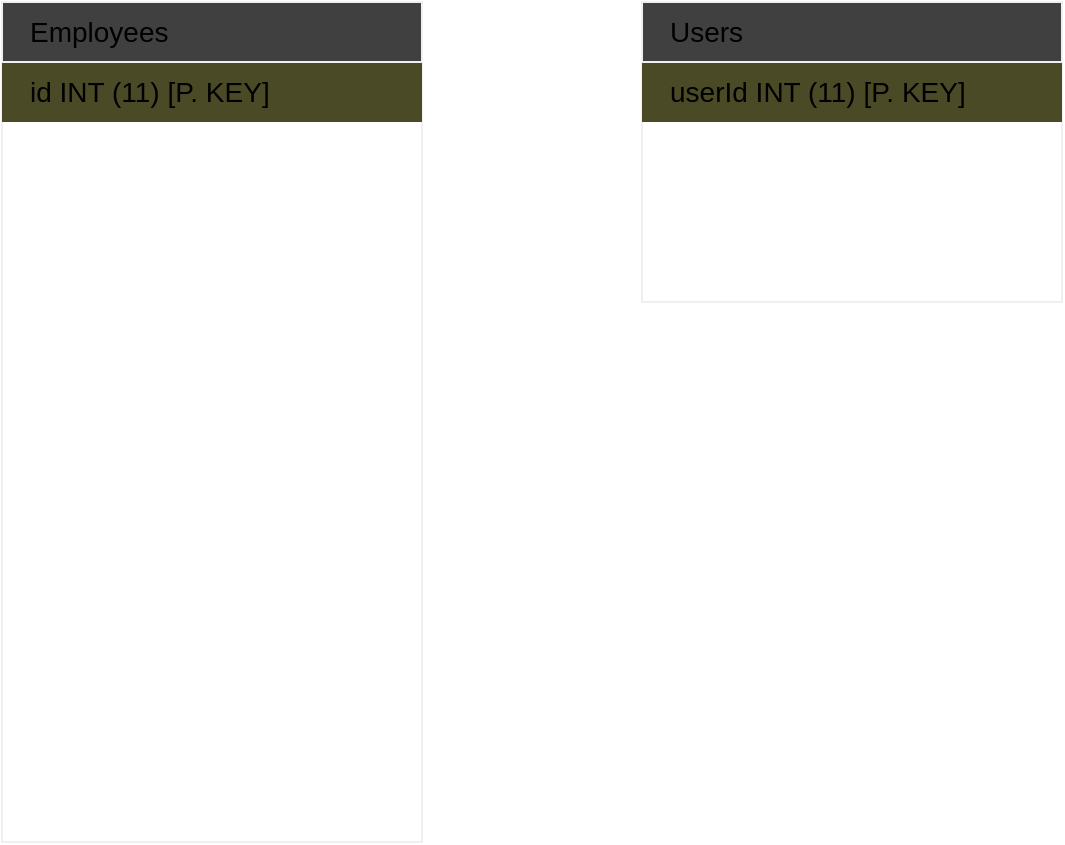 <mxfile version="13.1.3">
    <diagram id="6hGFLwfOUW9BJ-s0fimq" name="Page-1">
        <mxGraphModel dx="1157" dy="600" grid="1" gridSize="10" guides="1" tooltips="1" connect="1" arrows="1" fold="1" page="1" pageScale="1" pageWidth="827" pageHeight="1169" math="0" shadow="0">
            <root>
                <mxCell id="0"/>
                <mxCell id="1" parent="0"/>
                <mxCell id="6" value="" style="rounded=0;whiteSpace=wrap;html=1;strokeColor=#F0F0F0;shadow=0;comic=0;" vertex="1" parent="1">
                    <mxGeometry x="80" y="180" width="210" height="420" as="geometry"/>
                </mxCell>
                <mxCell id="7" value="&lt;font style=&quot;font-size: 14px&quot;&gt;id INT (11) [P. KEY]&lt;/font&gt;" style="rounded=0;whiteSpace=wrap;html=1;fillColor=#4A4A27;strokeColor=none;align=left;spacingLeft=12;" vertex="1" parent="1">
                    <mxGeometry x="80" y="210" width="210" height="30" as="geometry"/>
                </mxCell>
                <mxCell id="13" value="&lt;font style=&quot;font-size: 14px&quot;&gt;Employees&lt;/font&gt;" style="rounded=0;whiteSpace=wrap;html=1;align=left;spacingLeft=12;fillColor=#404040;strokeColor=#F0F0F0;" vertex="1" parent="1">
                    <mxGeometry x="80" y="180" width="210" height="30" as="geometry"/>
                </mxCell>
                <mxCell id="14" value="&lt;font style=&quot;font-size: 14px&quot;&gt;redirect VARCHAR (5)&lt;/font&gt;" style="rounded=0;whiteSpace=wrap;html=1;fillColor=none;strokeColor=none;fontColor=#ffffff;align=left;spacingLeft=12;" vertex="1" parent="1">
                    <mxGeometry x="80" y="240" width="210" height="30" as="geometry"/>
                </mxCell>
                <mxCell id="15" value="&lt;span style=&quot;font-size: 14px&quot;&gt;avatar VARCHAR (255)&lt;/span&gt;" style="rounded=0;whiteSpace=wrap;html=1;fillColor=none;strokeColor=none;fontColor=#ffffff;align=left;spacingLeft=12;" vertex="1" parent="1">
                    <mxGeometry x="80" y="270" width="210" height="30" as="geometry"/>
                </mxCell>
                <mxCell id="16" value="&lt;span style=&quot;font-size: 14px&quot;&gt;name VARCHAR (25)&lt;/span&gt;" style="rounded=0;whiteSpace=wrap;html=1;fillColor=none;strokeColor=none;fontColor=#ffffff;align=left;spacingLeft=12;" vertex="1" parent="1">
                    <mxGeometry x="80" y="300" width="210" height="30" as="geometry"/>
                </mxCell>
                <mxCell id="17" value="&lt;span style=&quot;font-size: 14px&quot;&gt;lastName VARCHAR (40)&lt;/span&gt;" style="rounded=0;whiteSpace=wrap;html=1;fillColor=none;strokeColor=none;fontColor=#ffffff;align=left;spacingLeft=12;" vertex="1" parent="1">
                    <mxGeometry x="80" y="330" width="210" height="30" as="geometry"/>
                </mxCell>
                <mxCell id="19" value="&lt;span style=&quot;font-size: 14px&quot;&gt;email VARCHAR (60)&lt;/span&gt;" style="rounded=0;whiteSpace=wrap;html=1;fillColor=none;strokeColor=none;fontColor=#ffffff;align=left;spacingLeft=12;" vertex="1" parent="1">
                    <mxGeometry x="80" y="360" width="210" height="30" as="geometry"/>
                </mxCell>
                <mxCell id="20" value="&lt;span style=&quot;font-size: 14px&quot;&gt;gender VARCHAR (6)&lt;/span&gt;" style="rounded=0;whiteSpace=wrap;html=1;fillColor=none;strokeColor=none;fontColor=#ffffff;align=left;spacingLeft=12;" vertex="1" parent="1">
                    <mxGeometry x="80" y="390" width="210" height="30" as="geometry"/>
                </mxCell>
                <mxCell id="21" value="&lt;span style=&quot;font-size: 14px&quot;&gt;city VARCHAR (40)&lt;/span&gt;" style="rounded=0;whiteSpace=wrap;html=1;fillColor=none;strokeColor=none;fontColor=#ffffff;align=left;spacingLeft=12;" vertex="1" parent="1">
                    <mxGeometry x="80" y="420" width="210" height="30" as="geometry"/>
                </mxCell>
                <mxCell id="22" value="&lt;span style=&quot;font-size: 14px&quot;&gt;streetAddress VARCHAR (40)&lt;/span&gt;" style="rounded=0;whiteSpace=wrap;html=1;fillColor=none;strokeColor=none;fontColor=#ffffff;align=left;spacingLeft=12;" vertex="1" parent="1">
                    <mxGeometry x="80" y="450" width="210" height="30" as="geometry"/>
                </mxCell>
                <mxCell id="24" value="&lt;span style=&quot;font-size: 14px&quot;&gt;state VARCHAR (25)&lt;/span&gt;" style="rounded=0;whiteSpace=wrap;html=1;fillColor=none;strokeColor=none;fontColor=#ffffff;align=left;spacingLeft=12;" vertex="1" parent="1">
                    <mxGeometry x="80" y="480" width="210" height="30" as="geometry"/>
                </mxCell>
                <mxCell id="25" value="&lt;span style=&quot;font-size: 14px&quot;&gt;age INT (3)&lt;/span&gt;" style="rounded=0;whiteSpace=wrap;html=1;fillColor=none;strokeColor=none;fontColor=#ffffff;align=left;spacingLeft=12;" vertex="1" parent="1">
                    <mxGeometry x="80" y="510" width="210" height="30" as="geometry"/>
                </mxCell>
                <mxCell id="26" value="&lt;span style=&quot;font-size: 14px&quot;&gt;postalCode INT (8)&lt;/span&gt;" style="rounded=0;whiteSpace=wrap;html=1;fillColor=none;strokeColor=none;fontColor=#ffffff;align=left;spacingLeft=12;" vertex="1" parent="1">
                    <mxGeometry x="80" y="540" width="210" height="30" as="geometry"/>
                </mxCell>
                <mxCell id="27" value="&lt;span style=&quot;font-size: 14px&quot;&gt;phoneNumber INT (9)&lt;/span&gt;" style="rounded=0;whiteSpace=wrap;html=1;fillColor=none;strokeColor=none;fontColor=#ffffff;align=left;spacingLeft=12;" vertex="1" parent="1">
                    <mxGeometry x="80" y="570" width="210" height="30" as="geometry"/>
                </mxCell>
                <mxCell id="29" value="" style="rounded=0;whiteSpace=wrap;html=1;strokeColor=#F0F0F0;shadow=0;comic=0;" vertex="1" parent="1">
                    <mxGeometry x="400" y="180" width="210" height="150" as="geometry"/>
                </mxCell>
                <mxCell id="30" value="&lt;font style=&quot;font-size: 14px&quot;&gt;userId INT (11) [P. KEY]&lt;/font&gt;" style="rounded=0;whiteSpace=wrap;html=1;fillColor=#4A4A27;strokeColor=none;align=left;spacingLeft=12;" vertex="1" parent="1">
                    <mxGeometry x="400" y="210" width="210" height="30" as="geometry"/>
                </mxCell>
                <mxCell id="31" value="&lt;span style=&quot;font-size: 14px&quot;&gt;Users&lt;/span&gt;" style="rounded=0;whiteSpace=wrap;html=1;align=left;spacingLeft=12;fillColor=#404040;strokeColor=#F0F0F0;" vertex="1" parent="1">
                    <mxGeometry x="400" y="180" width="210" height="30" as="geometry"/>
                </mxCell>
                <mxCell id="32" value="&lt;font style=&quot;font-size: 14px&quot;&gt;name VARCHAR (30)&lt;/font&gt;" style="rounded=0;whiteSpace=wrap;html=1;fillColor=none;strokeColor=none;fontColor=#ffffff;align=left;spacingLeft=12;" vertex="1" parent="1">
                    <mxGeometry x="400" y="240" width="210" height="30" as="geometry"/>
                </mxCell>
                <mxCell id="44" value="&lt;font style=&quot;font-size: 14px&quot;&gt;password VARCHAR (100)&lt;/font&gt;" style="rounded=0;whiteSpace=wrap;html=1;fillColor=none;strokeColor=none;fontColor=#ffffff;align=left;spacingLeft=12;" vertex="1" parent="1">
                    <mxGeometry x="400" y="270" width="210" height="30" as="geometry"/>
                </mxCell>
                <mxCell id="45" value="&lt;font style=&quot;font-size: 14px&quot;&gt;email VARCHAR (60)&lt;/font&gt;" style="rounded=0;whiteSpace=wrap;html=1;fillColor=none;strokeColor=none;fontColor=#ffffff;align=left;spacingLeft=12;" vertex="1" parent="1">
                    <mxGeometry x="400" y="300" width="210" height="30" as="geometry"/>
                </mxCell>
            </root>
        </mxGraphModel>
    </diagram>
</mxfile>